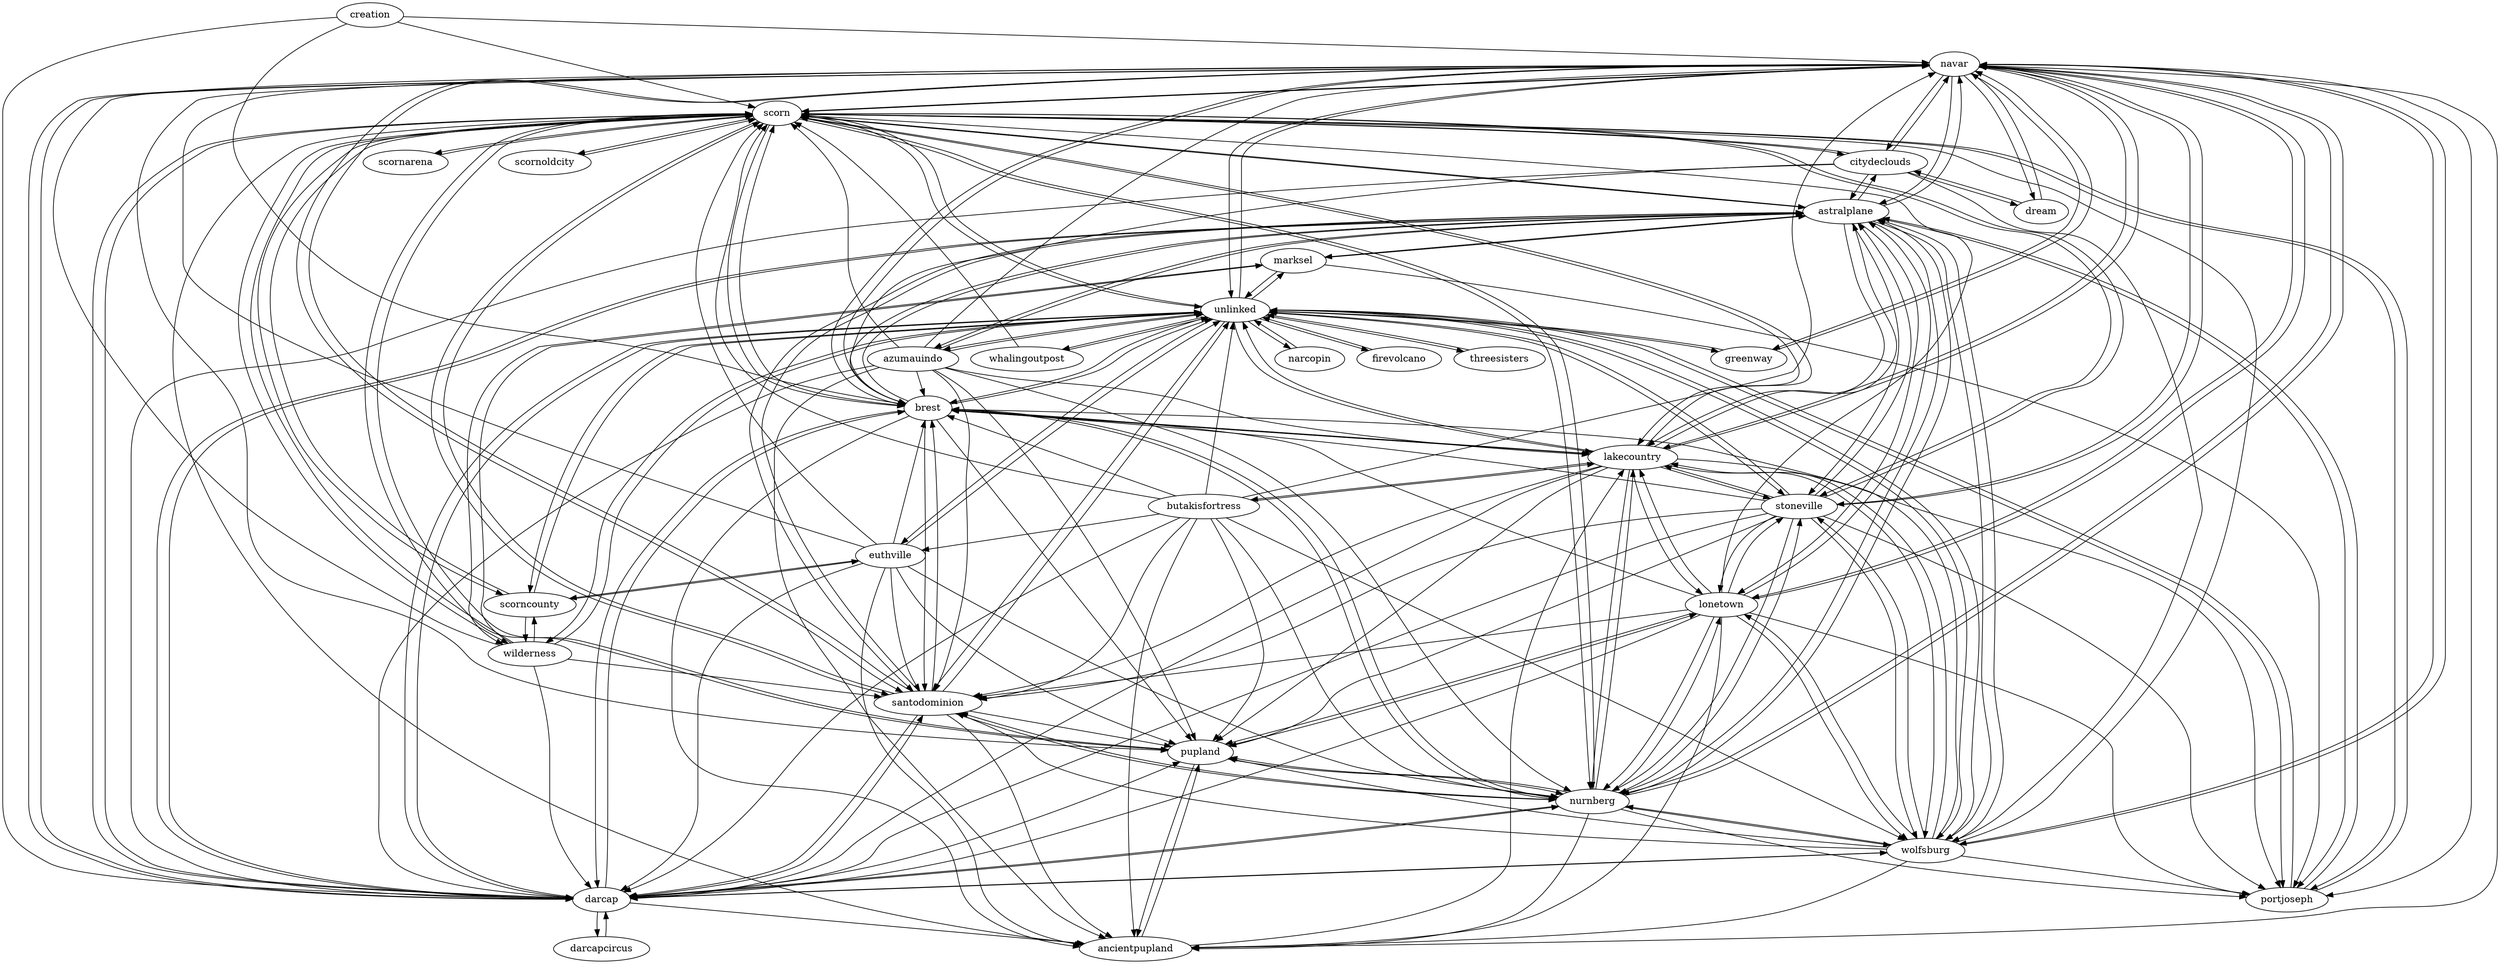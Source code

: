 digraph {
creation -> navar
creation -> scorn
creation -> brest
creation -> darcap
brest -> unlinked
navar -> unlinked
darcap -> unlinked
darcap -> darcapcircus
darcap -> navar
darcap -> wolfsburg
scorn -> scorncounty
scorn -> portjoseph
scorn -> scornarena
scorn -> scornoldcity
unlinked -> brest
brest -> scorn
brest -> ancientpupland
brest -> nurnberg
brest -> pupland
brest -> darcap
brest -> navar
brest -> santodominion
brest -> lakecountry
navar -> wolfsburg
navar -> darcap
unlinked -> navar
navar -> greenway
navar -> scorn
navar -> ancientpupland
navar -> nurnberg
navar -> pupland
navar -> santodominion
navar -> brest
unlinked -> darcap
unlinked -> wilderness
darcapcircus -> darcap
wolfsburg -> unlinked
wolfsburg -> navar
wolfsburg -> darcap
darcap -> scorn
darcap -> ancientpupland
darcap -> nurnberg
darcap -> pupland
darcap -> santodominion
darcap -> brest
scorncounty -> unlinked
scorncounty -> scorn
scorncounty -> wilderness
scorn -> unlinked
scorncounty -> euthville
scorn -> pupland
scorn -> wilderness
portjoseph -> unlinked
portjoseph -> scorn
scornarena -> scorn
scorn -> ancientpupland
scorn -> nurnberg
scorn -> darcap
scorn -> navar
scorn -> santodominion
scorn -> brest
scornoldcity -> scorn
scorn -> lakecountry
nurnberg -> pupland
pupland -> nurnberg
pupland -> scorn
pupland -> lonetown
santodominion -> unlinked
brest -> astralplane
lakecountry -> unlinked
lakecountry -> butakisfortress
navar -> lakecountry
navar -> portjoseph
navar -> lonetown
navar -> stoneville
navar -> astralplane
greenway -> unlinked
greenway -> navar
unlinked -> greenway
wilderness -> unlinked
unlinked -> wolfsburg
wolfsburg -> stoneville
wolfsburg -> lakecountry
wolfsburg -> portjoseph
wolfsburg -> lonetown
wolfsburg -> santodominion
wolfsburg -> nurnberg
wolfsburg -> brest
wolfsburg -> scorn
wolfsburg -> ancientpupland
wolfsburg -> pupland
darcap -> astralplane
unlinked -> scorncounty
wilderness -> scorncounty
unlinked -> scorn
euthville -> unlinked
euthville -> scorncounty
scorn -> stoneville
wilderness -> scorn
unlinked -> portjoseph
scorn -> astralplane
ancientpupland -> pupland
nurnberg -> lakecountry
nurnberg -> stoneville
nurnberg -> santodominion
nurnberg -> portjoseph
nurnberg -> navar
nurnberg -> scorn
nurnberg -> lonetown
nurnberg -> darcap
nurnberg -> brest
nurnberg -> wolfsburg
nurnberg -> ancientpupland
lonetown -> pupland
unlinked -> narcopin
unlinked -> santodominion
santodominion -> scorn
santodominion -> ancientpupland
santodominion -> nurnberg
santodominion -> pupland
santodominion -> darcap
santodominion -> navar
santodominion -> brest
astralplane -> wolfsburg
astralplane -> lakecountry
astralplane -> portjoseph
astralplane -> santodominion
astralplane -> scorn
astralplane -> navar
astralplane -> citydeclouds
astralplane -> azumauindo
astralplane -> darcap
astralplane -> stoneville
astralplane -> brest
astralplane -> marksel
astralplane -> nurnberg
astralplane -> lonetown
unlinked -> lakecountry
lakecountry -> brest
butakisfortress -> lakecountry
stoneville -> unlinked
wolfsburg -> astralplane
unlinked -> euthville
euthville -> scorn
euthville -> ancientpupland
euthville -> nurnberg
euthville -> pupland
euthville -> darcap
euthville -> navar
euthville -> santodominion
euthville -> brest
stoneville -> scorn
scorn -> citydeclouds
portjoseph -> astralplane
pupland -> ancientpupland
nurnberg -> astralplane
lonetown -> lakecountry
lonetown -> nurnberg
lonetown -> santodominion
lonetown -> portjoseph
lonetown -> navar
lonetown -> scorn
lonetown -> stoneville
lonetown -> darcap
lonetown -> brest
lonetown -> wolfsburg
lonetown -> ancientpupland
narcopin -> unlinked
santodominion -> astralplane
lakecountry -> astralplane
citydeclouds -> astralplane
azumauindo -> astralplane
stoneville -> astralplane
marksel -> astralplane
lonetown -> astralplane
lakecountry -> nurnberg
lakecountry -> santodominion
lakecountry -> portjoseph
lakecountry -> navar
lakecountry -> stoneville
lakecountry -> scorn
lakecountry -> lonetown
lakecountry -> darcap
lakecountry -> wolfsburg
lakecountry -> pupland
navar -> citydeclouds
unlinked -> stoneville
stoneville -> lakecountry
stoneville -> nurnberg
stoneville -> santodominion
stoneville -> portjoseph
stoneville -> navar
stoneville -> lonetown
stoneville -> darcap
stoneville -> brest
stoneville -> wolfsburg
stoneville -> pupland
citydeclouds -> dream
citydeclouds -> navar
citydeclouds -> darcap
citydeclouds -> brest
citydeclouds -> scorn
citydeclouds -> wolfsburg
ancientpupland -> lakecountry
marksel -> portjoseph
butakisfortress -> scorn
butakisfortress -> ancientpupland
butakisfortress -> nurnberg
butakisfortress -> pupland
butakisfortress -> darcap
butakisfortress -> navar
butakisfortress -> santodominion
butakisfortress -> brest
navar -> dream
wilderness -> darcap
unlinked -> azumauindo
dream -> citydeclouds
azumauindo -> unlinked
marksel -> unlinked
marksel -> wilderness
unlinked -> whalingoutpost
dream -> navar
azumauindo -> scorn
azumauindo -> ancientpupland
azumauindo -> nurnberg
azumauindo -> pupland
azumauindo -> darcap
azumauindo -> navar
azumauindo -> santodominion
azumauindo -> brest
azumauindo -> lakecountry
unlinked -> marksel
wilderness -> marksel
butakisfortress -> wolfsburg
butakisfortress -> unlinked
butakisfortress -> euthville
wilderness -> navar
whalingoutpost -> unlinked
unlinked -> firevolcano
wilderness -> santodominion
unlinked -> threesisters
firevolcano -> unlinked
whalingoutpost -> scorn
threesisters -> unlinked
}
